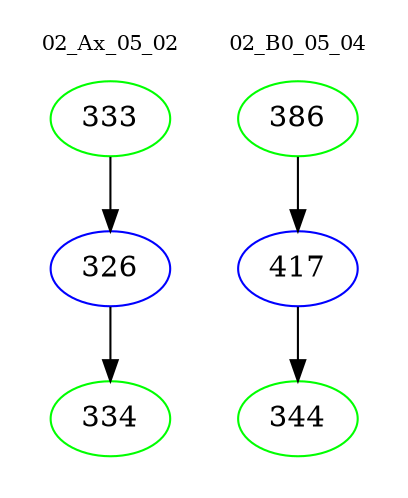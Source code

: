 digraph{
subgraph cluster_0 {
color = white
label = "02_Ax_05_02";
fontsize=10;
T0_333 [label="333", color="green"]
T0_333 -> T0_326 [color="black"]
T0_326 [label="326", color="blue"]
T0_326 -> T0_334 [color="black"]
T0_334 [label="334", color="green"]
}
subgraph cluster_1 {
color = white
label = "02_B0_05_04";
fontsize=10;
T1_386 [label="386", color="green"]
T1_386 -> T1_417 [color="black"]
T1_417 [label="417", color="blue"]
T1_417 -> T1_344 [color="black"]
T1_344 [label="344", color="green"]
}
}
